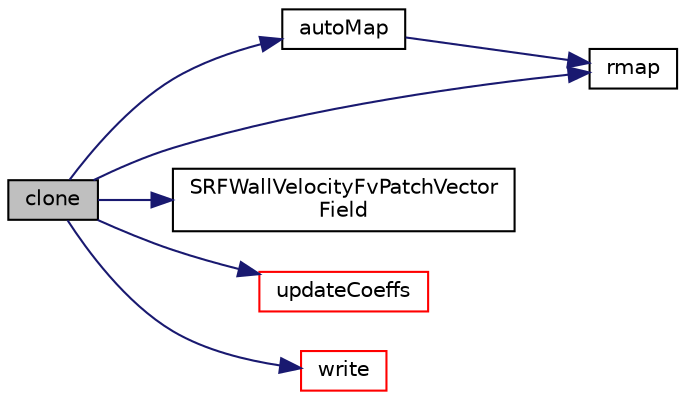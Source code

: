 digraph "clone"
{
  bgcolor="transparent";
  edge [fontname="Helvetica",fontsize="10",labelfontname="Helvetica",labelfontsize="10"];
  node [fontname="Helvetica",fontsize="10",shape=record];
  rankdir="LR";
  Node22 [label="clone",height=0.2,width=0.4,color="black", fillcolor="grey75", style="filled", fontcolor="black"];
  Node22 -> Node23 [color="midnightblue",fontsize="10",style="solid",fontname="Helvetica"];
  Node23 [label="autoMap",height=0.2,width=0.4,color="black",URL="$a22745.html#a0ab0c43ce90d756c88dd81e3d0a9eef5",tooltip="Map (and resize as needed) from self given a mapping object. "];
  Node23 -> Node24 [color="midnightblue",fontsize="10",style="solid",fontname="Helvetica"];
  Node24 [label="rmap",height=0.2,width=0.4,color="black",URL="$a22745.html#a4fe41b169c41bfcd4311c1d1e27a96ed",tooltip="Reverse map the given fvPatchField onto this fvPatchField. "];
  Node22 -> Node24 [color="midnightblue",fontsize="10",style="solid",fontname="Helvetica"];
  Node22 -> Node25 [color="midnightblue",fontsize="10",style="solid",fontname="Helvetica"];
  Node25 [label="SRFWallVelocityFvPatchVector\lField",height=0.2,width=0.4,color="black",URL="$a22745.html#a94c8a175c684a1a5b0b559ab1ba706dd",tooltip="Construct from patch and internal field. "];
  Node22 -> Node26 [color="midnightblue",fontsize="10",style="solid",fontname="Helvetica"];
  Node26 [label="updateCoeffs",height=0.2,width=0.4,color="red",URL="$a22745.html#a7e24eafac629d3733181cd942d4c902f",tooltip="Update the coefficients associated with the patch field. "];
  Node22 -> Node29 [color="midnightblue",fontsize="10",style="solid",fontname="Helvetica"];
  Node29 [label="write",height=0.2,width=0.4,color="red",URL="$a22745.html#a293fdfec8bdfbd5c3913ab4c9f3454ff",tooltip="Write. "];
}
